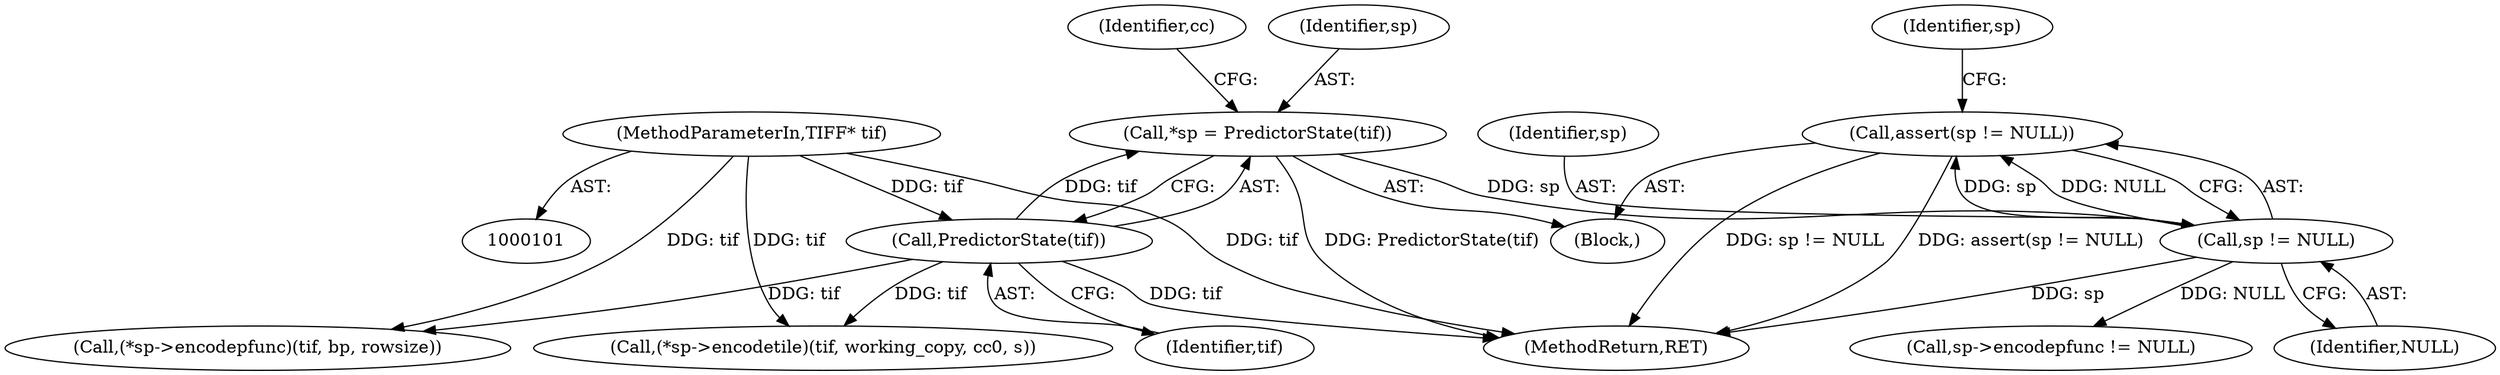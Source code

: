 digraph "0_libtiff_3ca657a8793dd011bf869695d72ad31c779c3cc1_2@API" {
"1000124" [label="(Call,assert(sp != NULL))"];
"1000125" [label="(Call,sp != NULL)"];
"1000112" [label="(Call,*sp = PredictorState(tif))"];
"1000114" [label="(Call,PredictorState(tif))"];
"1000102" [label="(MethodParameterIn,TIFF* tif)"];
"1000115" [label="(Identifier,tif)"];
"1000124" [label="(Call,assert(sp != NULL))"];
"1000129" [label="(Call,sp->encodepfunc != NULL)"];
"1000131" [label="(Identifier,sp)"];
"1000126" [label="(Identifier,sp)"];
"1000114" [label="(Call,PredictorState(tif))"];
"1000125" [label="(Call,sp != NULL)"];
"1000127" [label="(Identifier,NULL)"];
"1000187" [label="(Call,(*sp->encodepfunc)(tif, bp, rowsize))"];
"1000112" [label="(Call,*sp = PredictorState(tif))"];
"1000113" [label="(Identifier,sp)"];
"1000208" [label="(MethodReturn,RET)"];
"1000106" [label="(Block,)"];
"1000119" [label="(Identifier,cc)"];
"1000102" [label="(MethodParameterIn,TIFF* tif)"];
"1000199" [label="(Call,(*sp->encodetile)(tif, working_copy, cc0, s))"];
"1000124" -> "1000106"  [label="AST: "];
"1000124" -> "1000125"  [label="CFG: "];
"1000125" -> "1000124"  [label="AST: "];
"1000131" -> "1000124"  [label="CFG: "];
"1000124" -> "1000208"  [label="DDG: sp != NULL"];
"1000124" -> "1000208"  [label="DDG: assert(sp != NULL)"];
"1000125" -> "1000124"  [label="DDG: sp"];
"1000125" -> "1000124"  [label="DDG: NULL"];
"1000125" -> "1000127"  [label="CFG: "];
"1000126" -> "1000125"  [label="AST: "];
"1000127" -> "1000125"  [label="AST: "];
"1000125" -> "1000208"  [label="DDG: sp"];
"1000112" -> "1000125"  [label="DDG: sp"];
"1000125" -> "1000129"  [label="DDG: NULL"];
"1000112" -> "1000106"  [label="AST: "];
"1000112" -> "1000114"  [label="CFG: "];
"1000113" -> "1000112"  [label="AST: "];
"1000114" -> "1000112"  [label="AST: "];
"1000119" -> "1000112"  [label="CFG: "];
"1000112" -> "1000208"  [label="DDG: PredictorState(tif)"];
"1000114" -> "1000112"  [label="DDG: tif"];
"1000114" -> "1000115"  [label="CFG: "];
"1000115" -> "1000114"  [label="AST: "];
"1000114" -> "1000208"  [label="DDG: tif"];
"1000102" -> "1000114"  [label="DDG: tif"];
"1000114" -> "1000187"  [label="DDG: tif"];
"1000114" -> "1000199"  [label="DDG: tif"];
"1000102" -> "1000101"  [label="AST: "];
"1000102" -> "1000208"  [label="DDG: tif"];
"1000102" -> "1000187"  [label="DDG: tif"];
"1000102" -> "1000199"  [label="DDG: tif"];
}
